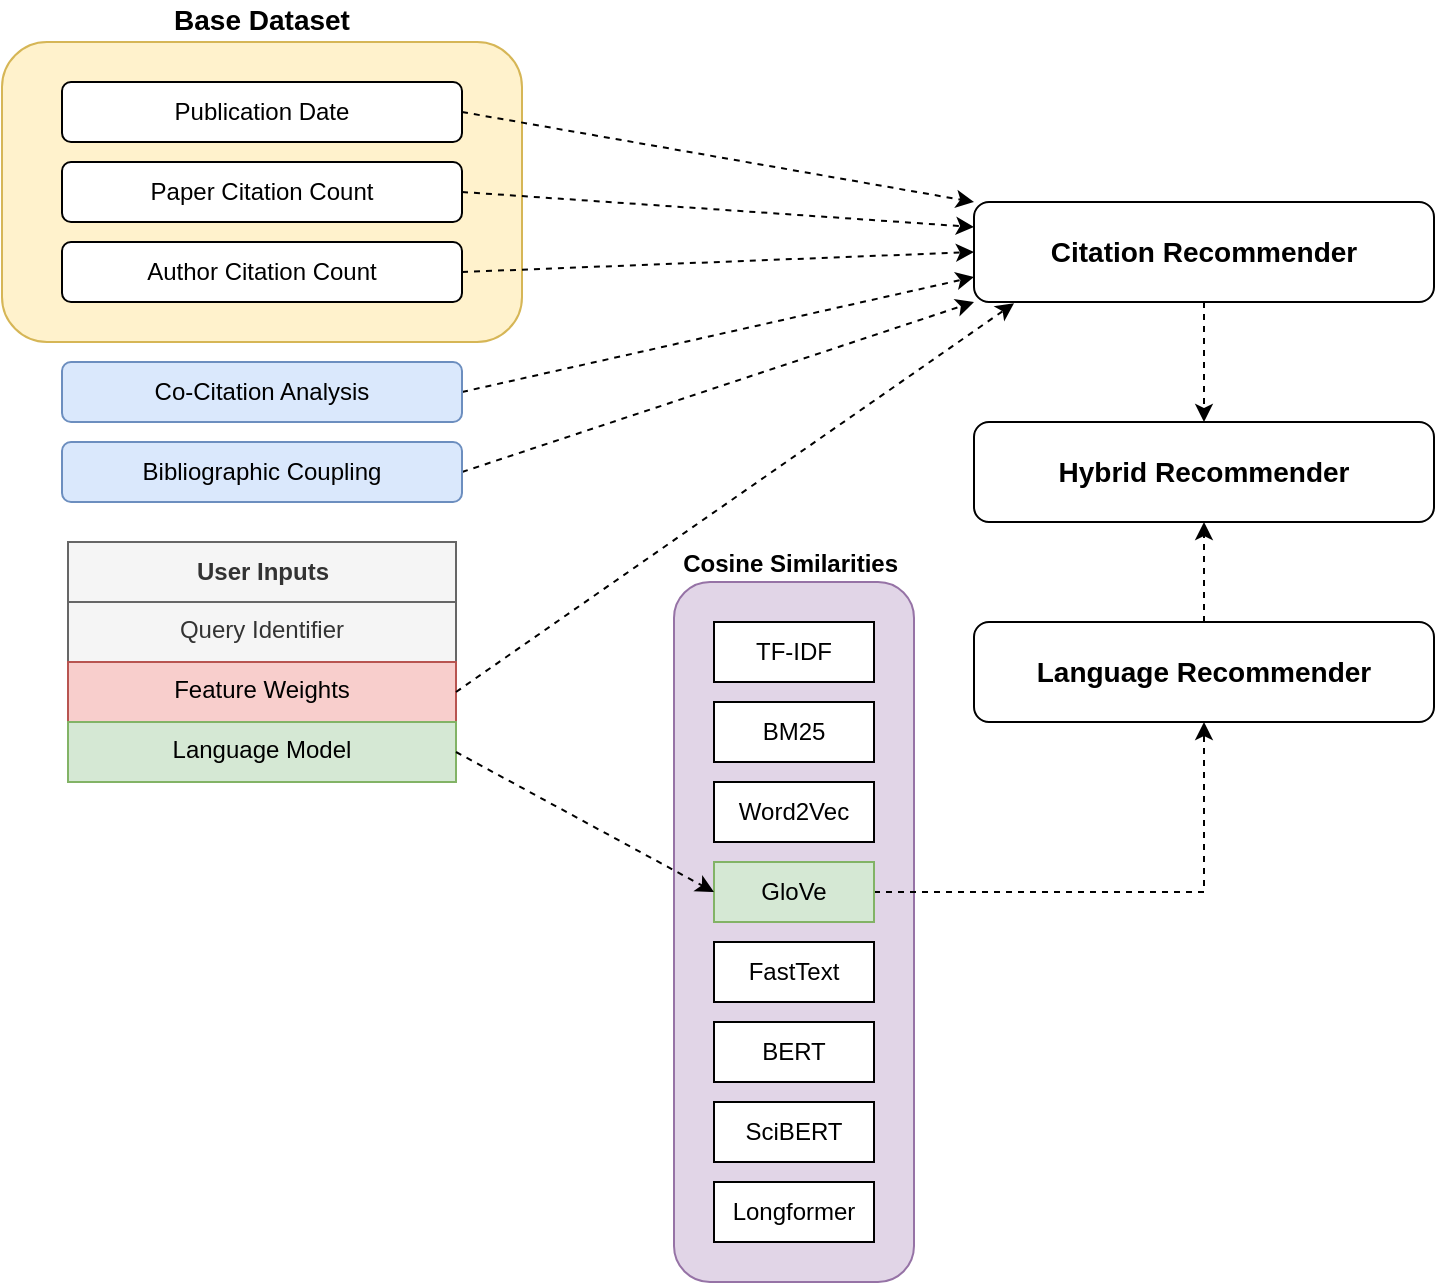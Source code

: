 <mxfile version="21.6.8" type="device">
  <diagram id="PYxEMEsjO_8HddKv5NNp" name="Page-1">
    <mxGraphModel dx="1368" dy="991" grid="1" gridSize="10" guides="1" tooltips="1" connect="1" arrows="1" fold="1" page="1" pageScale="1" pageWidth="827" pageHeight="1169" math="0" shadow="0">
      <root>
        <mxCell id="0" />
        <mxCell id="1" parent="0" />
        <mxCell id="2" value="&lt;b style=&quot;&quot;&gt;&lt;font style=&quot;font-size: 14px;&quot;&gt;Base Dataset&lt;/font&gt;&lt;/b&gt;" style="rounded=1;whiteSpace=wrap;html=1;labelPosition=center;verticalLabelPosition=top;align=center;verticalAlign=bottom;fontSize=15;fillColor=#fff2cc;strokeColor=#d6b656;fillStyle=solid;" parent="1" vertex="1">
          <mxGeometry x="34" y="40" width="260" height="150" as="geometry" />
        </mxCell>
        <mxCell id="58" style="edgeStyle=none;html=1;entryX=0;entryY=0;entryDx=0;entryDy=0;exitX=1;exitY=0.5;exitDx=0;exitDy=0;dashed=1;" parent="1" source="7" target="21" edge="1">
          <mxGeometry relative="1" as="geometry" />
        </mxCell>
        <mxCell id="7" value="Publication Date" style="rounded=1;whiteSpace=wrap;html=1;glass=0;shadow=0;" parent="1" vertex="1">
          <mxGeometry x="64" y="60" width="200" height="30" as="geometry" />
        </mxCell>
        <mxCell id="59" style="edgeStyle=none;html=1;entryX=0;entryY=0.25;entryDx=0;entryDy=0;exitX=1;exitY=0.5;exitDx=0;exitDy=0;dashed=1;" parent="1" source="8" target="21" edge="1">
          <mxGeometry relative="1" as="geometry" />
        </mxCell>
        <mxCell id="8" value="Paper Citation Count" style="rounded=1;whiteSpace=wrap;html=1;glass=0;shadow=0;" parent="1" vertex="1">
          <mxGeometry x="64" y="100" width="200" height="30" as="geometry" />
        </mxCell>
        <mxCell id="60" style="edgeStyle=none;html=1;entryX=0;entryY=0.5;entryDx=0;entryDy=0;exitX=1;exitY=0.5;exitDx=0;exitDy=0;dashed=1;" parent="1" source="9" target="21" edge="1">
          <mxGeometry relative="1" as="geometry" />
        </mxCell>
        <mxCell id="9" value="Author Citation Count" style="rounded=1;whiteSpace=wrap;html=1;glass=0;shadow=0;" parent="1" vertex="1">
          <mxGeometry x="64" y="140" width="200" height="30" as="geometry" />
        </mxCell>
        <mxCell id="61" style="edgeStyle=none;html=1;entryX=0;entryY=0.75;entryDx=0;entryDy=0;exitX=1;exitY=0.5;exitDx=0;exitDy=0;dashed=1;" parent="1" source="19" target="21" edge="1">
          <mxGeometry relative="1" as="geometry" />
        </mxCell>
        <mxCell id="19" value="Co-Citation Analysis" style="rounded=1;whiteSpace=wrap;html=1;glass=0;shadow=0;fillColor=#dae8fc;strokeColor=#6c8ebf;" parent="1" vertex="1">
          <mxGeometry x="64" y="200" width="200" height="30" as="geometry" />
        </mxCell>
        <mxCell id="62" style="edgeStyle=none;html=1;entryX=0;entryY=1;entryDx=0;entryDy=0;exitX=1;exitY=0.5;exitDx=0;exitDy=0;dashed=1;" parent="1" source="20" target="21" edge="1">
          <mxGeometry relative="1" as="geometry" />
        </mxCell>
        <mxCell id="20" value="Bibliographic Coupling" style="rounded=1;whiteSpace=wrap;html=1;glass=0;shadow=0;fillColor=#dae8fc;strokeColor=#6c8ebf;" parent="1" vertex="1">
          <mxGeometry x="64" y="240" width="200" height="30" as="geometry" />
        </mxCell>
        <mxCell id="MEgGffsvhKw2xatl9CBV-64" value="" style="edgeStyle=orthogonalEdgeStyle;rounded=0;orthogonalLoop=1;jettySize=auto;html=1;dashed=1;" edge="1" parent="1" source="21" target="50">
          <mxGeometry relative="1" as="geometry" />
        </mxCell>
        <mxCell id="21" value="&lt;b&gt;&lt;font style=&quot;font-size: 14px;&quot;&gt;Citation Recommender&lt;/font&gt;&lt;/b&gt;" style="rounded=1;whiteSpace=wrap;html=1;" parent="1" vertex="1">
          <mxGeometry x="520" y="120" width="230" height="50" as="geometry" />
        </mxCell>
        <mxCell id="39" value="&lt;b&gt;Cosine Similarities&amp;nbsp;&lt;br&gt;&lt;/b&gt;" style="rounded=1;whiteSpace=wrap;html=1;labelPosition=center;verticalLabelPosition=top;align=center;verticalAlign=bottom;fillColor=#e1d5e7;strokeColor=#9673a6;" parent="1" vertex="1">
          <mxGeometry x="370" y="310" width="120" height="350" as="geometry" />
        </mxCell>
        <mxCell id="40" value="TF-IDF" style="rounded=0;whiteSpace=wrap;html=1;" parent="1" vertex="1">
          <mxGeometry x="390" y="330" width="80" height="30" as="geometry" />
        </mxCell>
        <mxCell id="41" value="BM25" style="rounded=0;whiteSpace=wrap;html=1;" parent="1" vertex="1">
          <mxGeometry x="390" y="370" width="80" height="30" as="geometry" />
        </mxCell>
        <mxCell id="42" value="Word2Vec" style="rounded=0;whiteSpace=wrap;html=1;" parent="1" vertex="1">
          <mxGeometry x="390" y="410" width="80" height="30" as="geometry" />
        </mxCell>
        <mxCell id="MEgGffsvhKw2xatl9CBV-68" style="edgeStyle=orthogonalEdgeStyle;rounded=0;orthogonalLoop=1;jettySize=auto;html=1;entryX=0.5;entryY=1;entryDx=0;entryDy=0;dashed=1;" edge="1" parent="1" source="43" target="48">
          <mxGeometry relative="1" as="geometry" />
        </mxCell>
        <mxCell id="43" value="GloVe" style="rounded=0;whiteSpace=wrap;html=1;fillColor=#d5e8d4;strokeColor=#82b366;" parent="1" vertex="1">
          <mxGeometry x="390" y="450" width="80" height="30" as="geometry" />
        </mxCell>
        <mxCell id="44" value="FastText" style="rounded=0;whiteSpace=wrap;html=1;" parent="1" vertex="1">
          <mxGeometry x="390" y="490" width="80" height="30" as="geometry" />
        </mxCell>
        <mxCell id="45" value="BERT" style="rounded=0;whiteSpace=wrap;html=1;" parent="1" vertex="1">
          <mxGeometry x="390" y="530" width="80" height="30" as="geometry" />
        </mxCell>
        <mxCell id="46" value="SciBERT" style="rounded=0;whiteSpace=wrap;html=1;" parent="1" vertex="1">
          <mxGeometry x="390" y="570" width="80" height="30" as="geometry" />
        </mxCell>
        <mxCell id="47" value="Longformer" style="rounded=0;whiteSpace=wrap;html=1;" parent="1" vertex="1">
          <mxGeometry x="390" y="610" width="80" height="30" as="geometry" />
        </mxCell>
        <mxCell id="MEgGffsvhKw2xatl9CBV-65" value="" style="edgeStyle=orthogonalEdgeStyle;rounded=0;orthogonalLoop=1;jettySize=auto;html=1;dashed=1;" edge="1" parent="1" source="48" target="50">
          <mxGeometry relative="1" as="geometry" />
        </mxCell>
        <mxCell id="48" value="&lt;b&gt;&lt;font style=&quot;font-size: 14px;&quot;&gt;Language Recommender&lt;/font&gt;&lt;/b&gt;" style="rounded=1;whiteSpace=wrap;html=1;" parent="1" vertex="1">
          <mxGeometry x="520" y="330" width="230" height="50" as="geometry" />
        </mxCell>
        <mxCell id="50" value="&lt;b&gt;&lt;font style=&quot;font-size: 14px;&quot;&gt;Hybrid Recommender&lt;/font&gt;&lt;/b&gt;" style="rounded=1;whiteSpace=wrap;html=1;" parent="1" vertex="1">
          <mxGeometry x="520" y="230" width="230" height="50" as="geometry" />
        </mxCell>
        <mxCell id="52" value="&lt;b&gt;User Inputs&lt;/b&gt;" style="swimlane;fontStyle=0;childLayout=stackLayout;horizontal=1;startSize=30;fillColor=#f5f5f5;horizontalStack=0;resizeParent=1;resizeParentMax=0;resizeLast=0;collapsible=1;marginBottom=0;html=1;fontColor=#333333;strokeColor=#666666;" parent="1" vertex="1">
          <mxGeometry x="67" y="290" width="194" height="120" as="geometry" />
        </mxCell>
        <mxCell id="53" value="Query Identifier" style="text;strokeColor=#666666;fillColor=#f5f5f5;align=center;verticalAlign=top;spacingLeft=4;spacingRight=4;overflow=hidden;rotatable=0;points=[[0,0.5],[1,0.5]];portConstraint=eastwest;whiteSpace=wrap;html=1;fontColor=#333333;" parent="52" vertex="1">
          <mxGeometry y="30" width="194" height="30" as="geometry" />
        </mxCell>
        <mxCell id="54" value="Feature Weights" style="text;strokeColor=#b85450;fillColor=#f8cecc;align=center;verticalAlign=top;spacingLeft=4;spacingRight=4;overflow=hidden;rotatable=0;points=[[0,0.5],[1,0.5]];portConstraint=eastwest;whiteSpace=wrap;html=1;" parent="52" vertex="1">
          <mxGeometry y="60" width="194" height="30" as="geometry" />
        </mxCell>
        <mxCell id="55" value="Language Model" style="text;strokeColor=#82b366;fillColor=#d5e8d4;align=center;verticalAlign=top;spacingLeft=4;spacingRight=4;overflow=hidden;rotatable=0;points=[[0,0.5],[1,0.5]];portConstraint=eastwest;whiteSpace=wrap;html=1;" parent="52" vertex="1">
          <mxGeometry y="90" width="194" height="30" as="geometry" />
        </mxCell>
        <mxCell id="56" style="edgeStyle=none;html=1;entryX=0;entryY=0.5;entryDx=0;entryDy=0;exitX=1;exitY=0.5;exitDx=0;exitDy=0;dashed=1;" parent="1" source="55" target="43" edge="1">
          <mxGeometry relative="1" as="geometry" />
        </mxCell>
        <mxCell id="57" style="edgeStyle=none;html=1;entryX=0.087;entryY=1.013;entryDx=0;entryDy=0;exitX=1;exitY=0.5;exitDx=0;exitDy=0;entryPerimeter=0;dashed=1;" parent="1" source="54" target="21" edge="1">
          <mxGeometry relative="1" as="geometry" />
        </mxCell>
      </root>
    </mxGraphModel>
  </diagram>
</mxfile>
